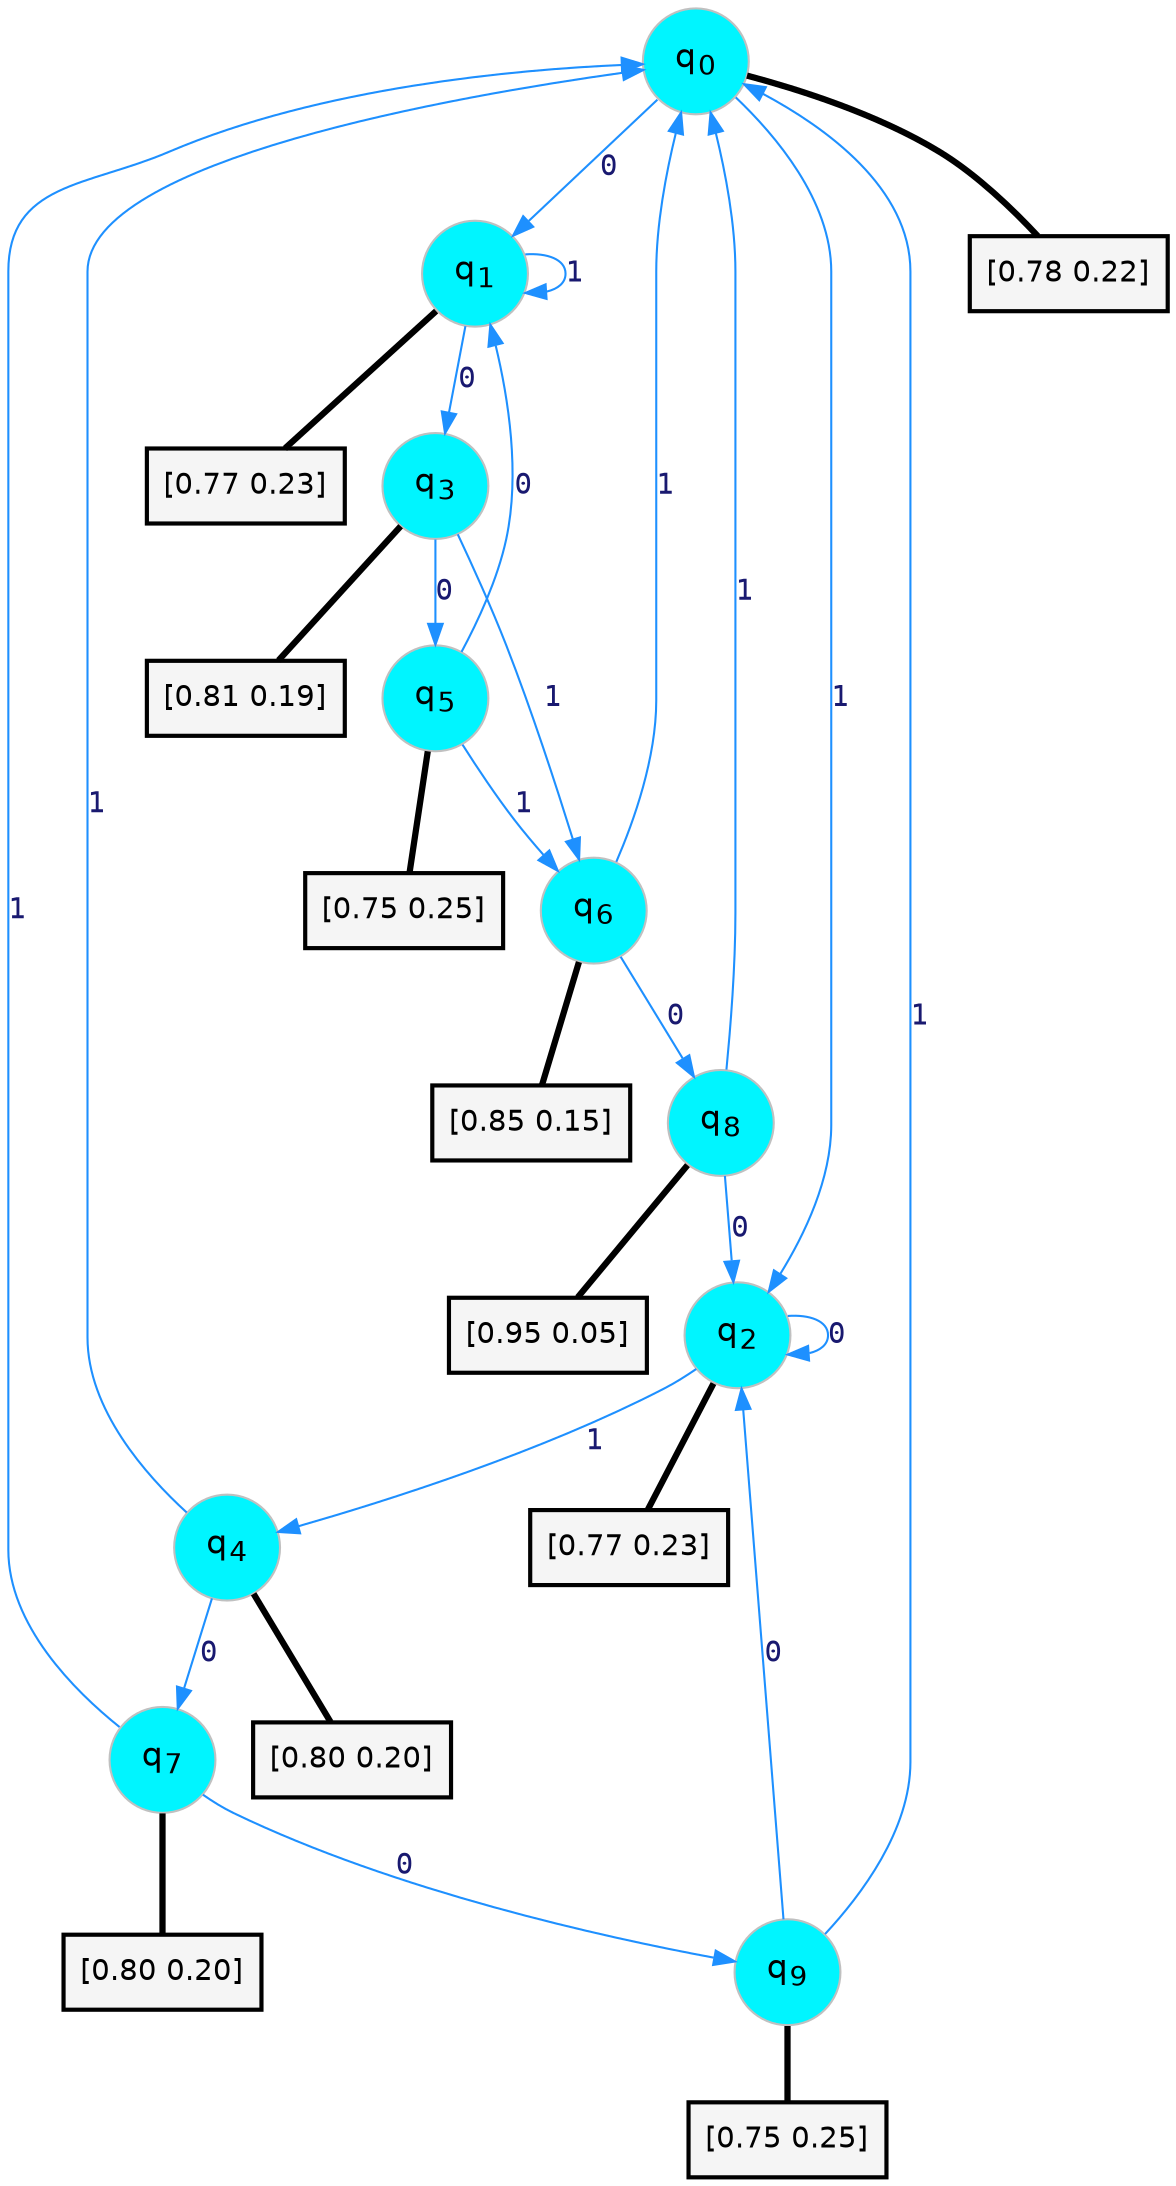 digraph G {
graph [
bgcolor=transparent, dpi=300, rankdir=TD, size="40,25"];
node [
color=gray, fillcolor=turquoise1, fontcolor=black, fontname=Helvetica, fontsize=16, fontweight=bold, shape=circle, style=filled];
edge [
arrowsize=1, color=dodgerblue1, fontcolor=midnightblue, fontname=courier, fontweight=bold, penwidth=1, style=solid, weight=20];
0[label=<q<SUB>0</SUB>>];
1[label=<q<SUB>1</SUB>>];
2[label=<q<SUB>2</SUB>>];
3[label=<q<SUB>3</SUB>>];
4[label=<q<SUB>4</SUB>>];
5[label=<q<SUB>5</SUB>>];
6[label=<q<SUB>6</SUB>>];
7[label=<q<SUB>7</SUB>>];
8[label=<q<SUB>8</SUB>>];
9[label=<q<SUB>9</SUB>>];
10[label="[0.78 0.22]", shape=box,fontcolor=black, fontname=Helvetica, fontsize=14, penwidth=2, fillcolor=whitesmoke,color=black];
11[label="[0.77 0.23]", shape=box,fontcolor=black, fontname=Helvetica, fontsize=14, penwidth=2, fillcolor=whitesmoke,color=black];
12[label="[0.77 0.23]", shape=box,fontcolor=black, fontname=Helvetica, fontsize=14, penwidth=2, fillcolor=whitesmoke,color=black];
13[label="[0.81 0.19]", shape=box,fontcolor=black, fontname=Helvetica, fontsize=14, penwidth=2, fillcolor=whitesmoke,color=black];
14[label="[0.80 0.20]", shape=box,fontcolor=black, fontname=Helvetica, fontsize=14, penwidth=2, fillcolor=whitesmoke,color=black];
15[label="[0.75 0.25]", shape=box,fontcolor=black, fontname=Helvetica, fontsize=14, penwidth=2, fillcolor=whitesmoke,color=black];
16[label="[0.85 0.15]", shape=box,fontcolor=black, fontname=Helvetica, fontsize=14, penwidth=2, fillcolor=whitesmoke,color=black];
17[label="[0.80 0.20]", shape=box,fontcolor=black, fontname=Helvetica, fontsize=14, penwidth=2, fillcolor=whitesmoke,color=black];
18[label="[0.95 0.05]", shape=box,fontcolor=black, fontname=Helvetica, fontsize=14, penwidth=2, fillcolor=whitesmoke,color=black];
19[label="[0.75 0.25]", shape=box,fontcolor=black, fontname=Helvetica, fontsize=14, penwidth=2, fillcolor=whitesmoke,color=black];
0->1 [label=0];
0->2 [label=1];
0->10 [arrowhead=none, penwidth=3,color=black];
1->3 [label=0];
1->1 [label=1];
1->11 [arrowhead=none, penwidth=3,color=black];
2->2 [label=0];
2->4 [label=1];
2->12 [arrowhead=none, penwidth=3,color=black];
3->5 [label=0];
3->6 [label=1];
3->13 [arrowhead=none, penwidth=3,color=black];
4->7 [label=0];
4->0 [label=1];
4->14 [arrowhead=none, penwidth=3,color=black];
5->1 [label=0];
5->6 [label=1];
5->15 [arrowhead=none, penwidth=3,color=black];
6->8 [label=0];
6->0 [label=1];
6->16 [arrowhead=none, penwidth=3,color=black];
7->9 [label=0];
7->0 [label=1];
7->17 [arrowhead=none, penwidth=3,color=black];
8->2 [label=0];
8->0 [label=1];
8->18 [arrowhead=none, penwidth=3,color=black];
9->2 [label=0];
9->0 [label=1];
9->19 [arrowhead=none, penwidth=3,color=black];
}
